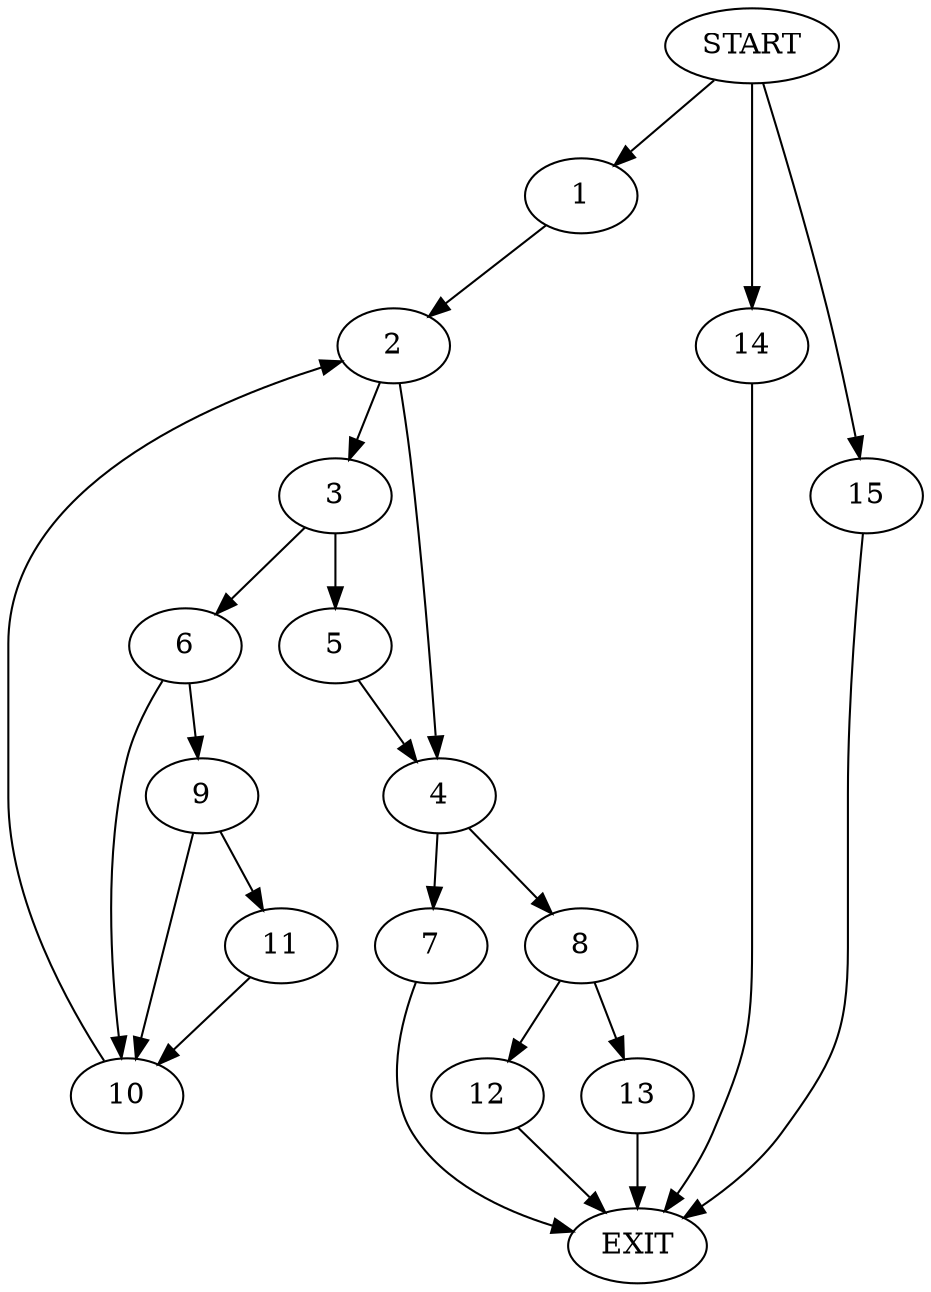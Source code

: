 digraph {
0 [label="START"]
16 [label="EXIT"]
0 -> 1
1 -> 2
2 -> 3
2 -> 4
3 -> 5
3 -> 6
4 -> 7
4 -> 8
5 -> 4
6 -> 9
6 -> 10
9 -> 11
9 -> 10
10 -> 2
11 -> 10
7 -> 16
8 -> 12
8 -> 13
13 -> 16
12 -> 16
0 -> 14
14 -> 16
0 -> 15
15 -> 16
}
